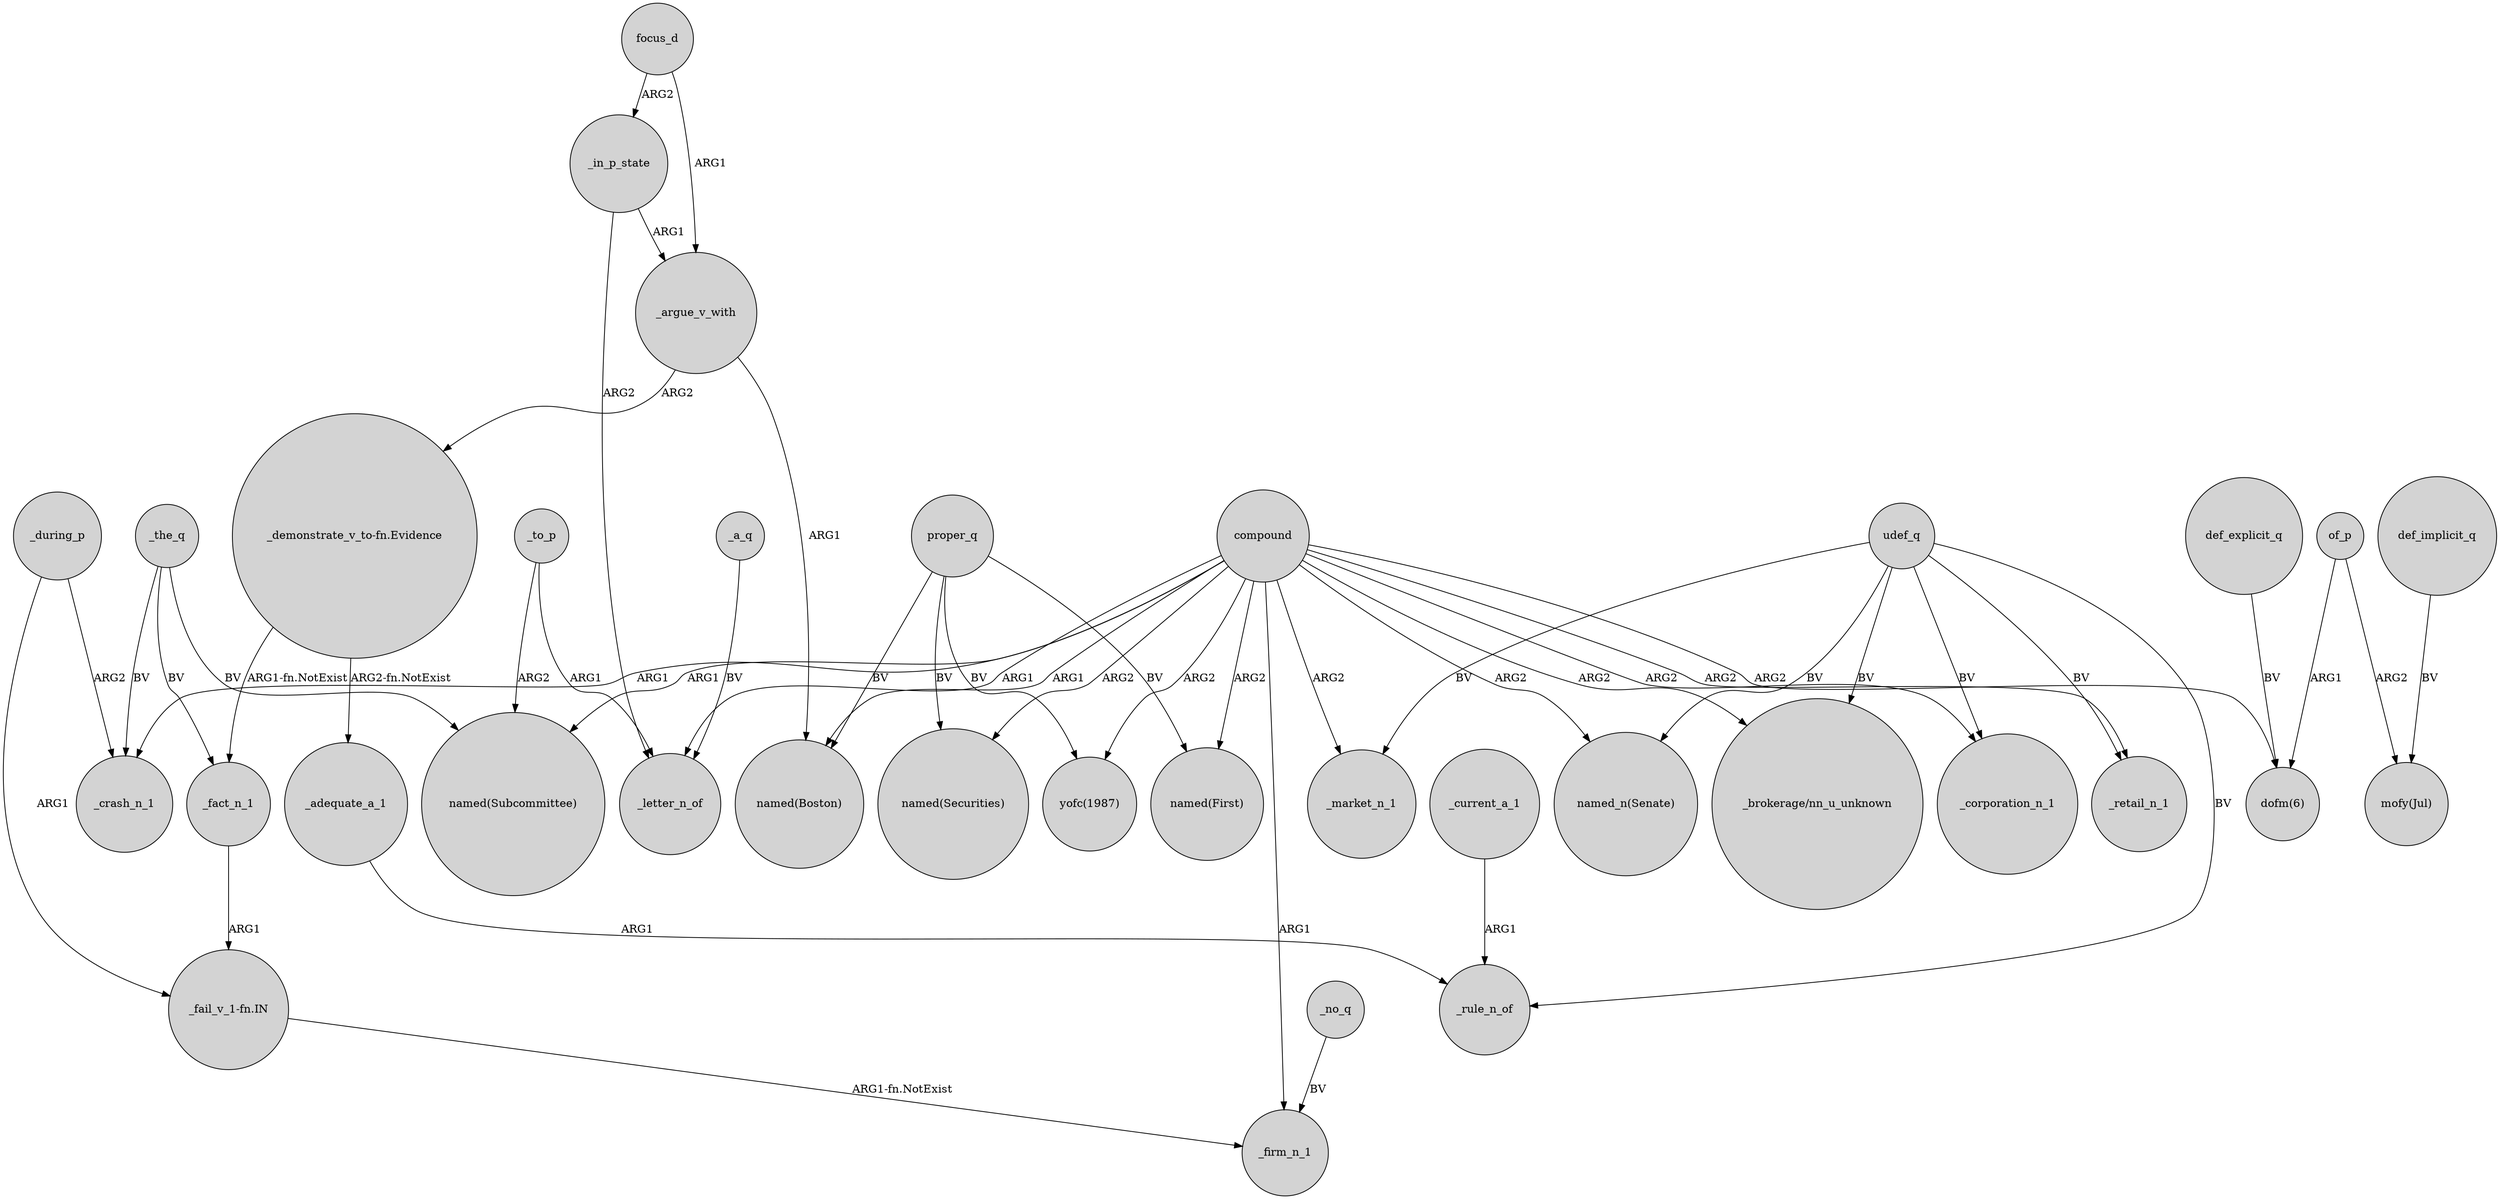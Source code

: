 digraph {
	node [shape=circle style=filled]
	compound -> _market_n_1 [label=ARG2]
	udef_q -> _rule_n_of [label=BV]
	focus_d -> _argue_v_with [label=ARG1]
	proper_q -> "named(Boston)" [label=BV]
	"_demonstrate_v_to-fn.Evidence" -> _fact_n_1 [label="ARG1-fn.NotExist"]
	_argue_v_with -> "_demonstrate_v_to-fn.Evidence" [label=ARG2]
	def_implicit_q -> "mofy(Jul)" [label=BV]
	_the_q -> "named(Subcommittee)" [label=BV]
	_in_p_state -> _argue_v_with [label=ARG1]
	focus_d -> _in_p_state [label=ARG2]
	compound -> _letter_n_of [label=ARG1]
	compound -> _corporation_n_1 [label=ARG2]
	compound -> _retail_n_1 [label=ARG2]
	proper_q -> "named(First)" [label=BV]
	compound -> _crash_n_1 [label=ARG1]
	compound -> "named(First)" [label=ARG2]
	udef_q -> _market_n_1 [label=BV]
	compound -> "_brokerage/nn_u_unknown" [label=ARG2]
	_argue_v_with -> "named(Boston)" [label=ARG1]
	of_p -> "mofy(Jul)" [label=ARG2]
	compound -> "named(Boston)" [label=ARG1]
	of_p -> "dofm(6)" [label=ARG1]
	_no_q -> _firm_n_1 [label=BV]
	udef_q -> "_brokerage/nn_u_unknown" [label=BV]
	udef_q -> _corporation_n_1 [label=BV]
	compound -> "dofm(6)" [label=ARG2]
	def_explicit_q -> "dofm(6)" [label=BV]
	_fact_n_1 -> "_fail_v_1-fn.IN" [label=ARG1]
	_to_p -> _letter_n_of [label=ARG1]
	"_demonstrate_v_to-fn.Evidence" -> _adequate_a_1 [label="ARG2-fn.NotExist"]
	compound -> "named_n(Senate)" [label=ARG2]
	compound -> "named(Securities)" [label=ARG2]
	_during_p -> "_fail_v_1-fn.IN" [label=ARG1]
	compound -> "yofc(1987)" [label=ARG2]
	proper_q -> "named(Securities)" [label=BV]
	_the_q -> _fact_n_1 [label=BV]
	compound -> _firm_n_1 [label=ARG1]
	proper_q -> "yofc(1987)" [label=BV]
	_to_p -> "named(Subcommittee)" [label=ARG2]
	udef_q -> "named_n(Senate)" [label=BV]
	_during_p -> _crash_n_1 [label=ARG2]
	_in_p_state -> _letter_n_of [label=ARG2]
	_current_a_1 -> _rule_n_of [label=ARG1]
	_adequate_a_1 -> _rule_n_of [label=ARG1]
	udef_q -> _retail_n_1 [label=BV]
	"_fail_v_1-fn.IN" -> _firm_n_1 [label="ARG1-fn.NotExist"]
	_a_q -> _letter_n_of [label=BV]
	_the_q -> _crash_n_1 [label=BV]
	compound -> "named(Subcommittee)" [label=ARG1]
}
